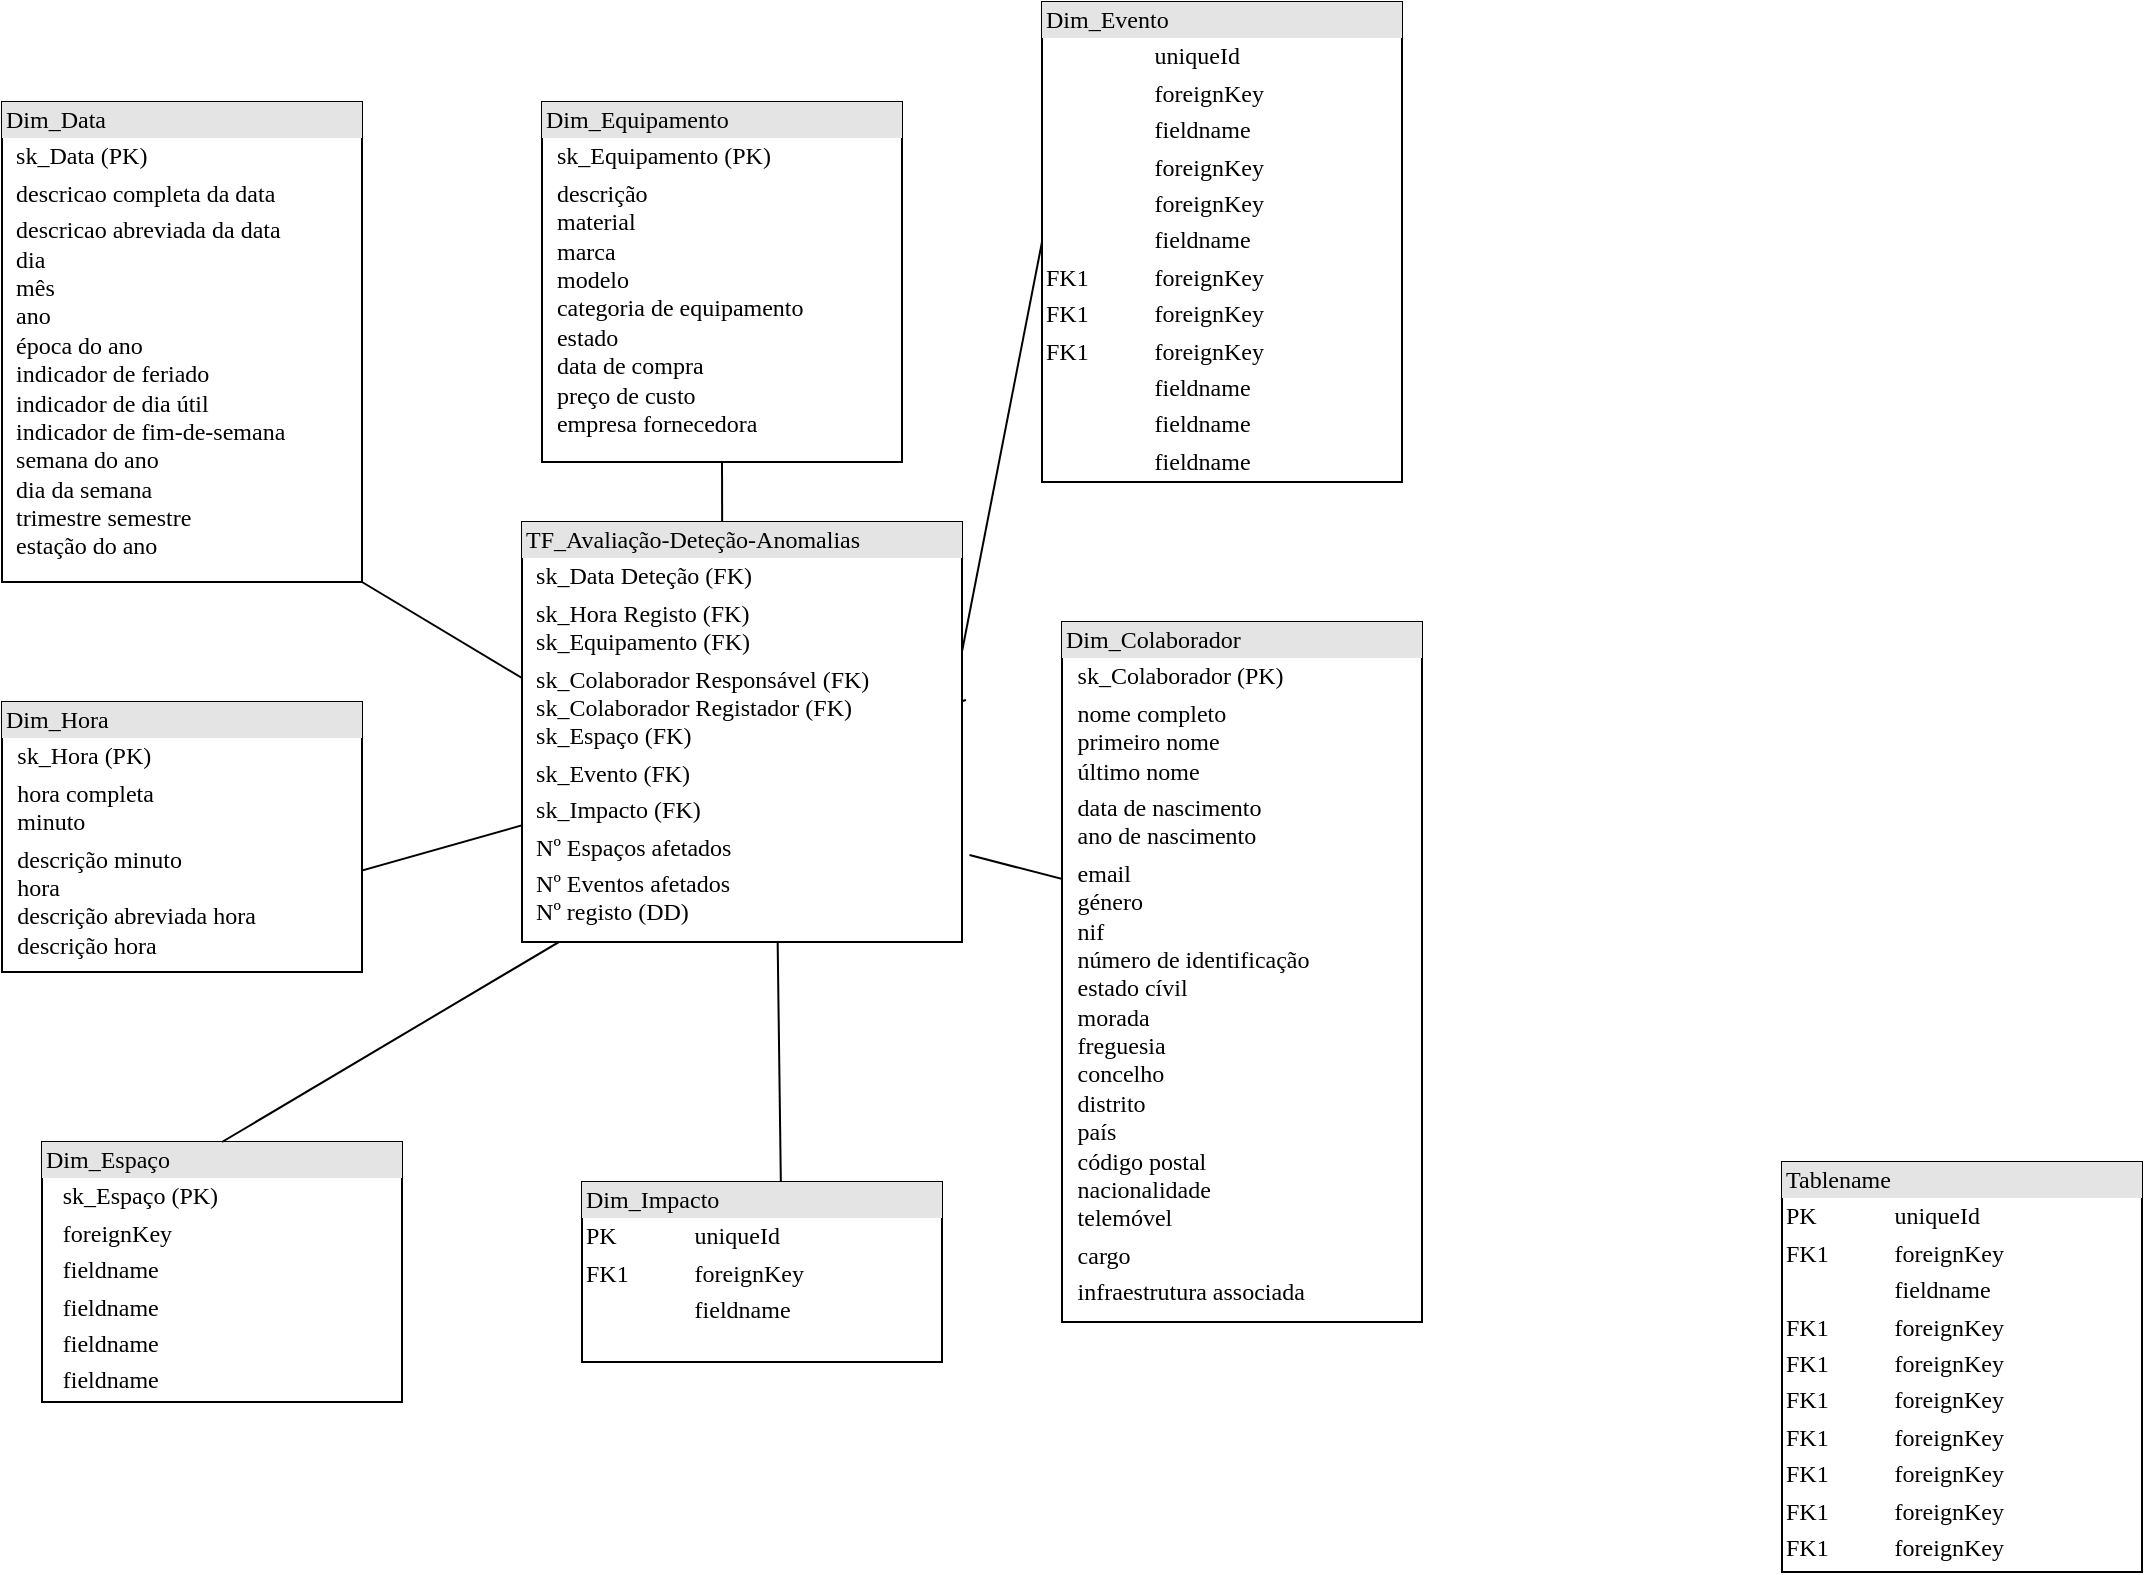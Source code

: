 <mxfile version="20.7.4" type="github">
  <diagram name="Page-1" id="2ca16b54-16f6-2749-3443-fa8db7711227">
    <mxGraphModel dx="596" dy="731" grid="1" gridSize="10" guides="1" tooltips="1" connect="1" arrows="1" fold="1" page="1" pageScale="1" pageWidth="1100" pageHeight="850" background="none" math="0" shadow="0">
      <root>
        <mxCell id="0" />
        <mxCell id="1" parent="0" />
        <mxCell id="2ed32ef02a7f4228-3" value="&lt;div style=&quot;box-sizing: border-box ; width: 100% ; background: #e4e4e4 ; padding: 2px&quot;&gt;Dim_Equipamento&lt;/div&gt;&lt;table style=&quot;width: 100% ; font-size: 1em&quot; cellpadding=&quot;2&quot; cellspacing=&quot;0&quot;&gt;&lt;tbody&gt;&lt;tr&gt;&lt;td&gt;&lt;br&gt;&lt;/td&gt;&lt;td&gt;sk_Equipamento (PK)&lt;/td&gt;&lt;/tr&gt;&lt;tr&gt;&lt;td&gt;&lt;br&gt;&lt;/td&gt;&lt;td&gt;descrição&lt;br&gt;material&lt;br&gt;marca&lt;br&gt;modelo&lt;br&gt;categoria de equipamento&lt;br&gt;estado&lt;br&gt;data de compra&lt;br&gt;preço de custo&lt;br&gt;empresa fornecedora&lt;/td&gt;&lt;/tr&gt;&lt;tr&gt;&lt;td&gt;&lt;/td&gt;&lt;td&gt;&lt;br&gt;&lt;/td&gt;&lt;/tr&gt;&lt;tr&gt;&lt;td&gt;&lt;br&gt;&lt;/td&gt;&lt;td&gt;&lt;br&gt;&lt;/td&gt;&lt;/tr&gt;&lt;/tbody&gt;&lt;/table&gt;" style="verticalAlign=top;align=left;overflow=fill;html=1;rounded=0;shadow=0;comic=0;labelBackgroundColor=none;strokeWidth=1;fontFamily=Verdana;fontSize=12" parent="1" vertex="1">
          <mxGeometry x="330" y="90" width="180" height="180" as="geometry" />
        </mxCell>
        <mxCell id="2ed32ef02a7f4228-6" value="&lt;div style=&quot;box-sizing: border-box ; width: 100% ; background: #e4e4e4 ; padding: 2px&quot;&gt;Tablename&lt;/div&gt;&lt;table style=&quot;width: 100% ; font-size: 1em&quot; cellpadding=&quot;2&quot; cellspacing=&quot;0&quot;&gt;&lt;tbody&gt;&lt;tr&gt;&lt;td&gt;PK&lt;/td&gt;&lt;td&gt;uniqueId&lt;/td&gt;&lt;/tr&gt;&lt;tr&gt;&lt;td&gt;FK1&lt;/td&gt;&lt;td&gt;foreignKey&lt;/td&gt;&lt;/tr&gt;&lt;tr&gt;&lt;td&gt;&lt;/td&gt;&lt;td&gt;fieldname&lt;/td&gt;&lt;/tr&gt;&lt;tr&gt;&lt;td&gt;FK1&lt;br&gt;&lt;/td&gt;&lt;td&gt;foreignKey&lt;br&gt;&lt;/td&gt;&lt;/tr&gt;&lt;tr&gt;&lt;td&gt;FK1&lt;br&gt;&lt;/td&gt;&lt;td&gt;foreignKey&lt;br&gt;&lt;/td&gt;&lt;/tr&gt;&lt;tr&gt;&lt;td&gt;FK1&lt;br&gt;&lt;/td&gt;&lt;td&gt;foreignKey&lt;br&gt;&lt;/td&gt;&lt;/tr&gt;&lt;tr&gt;&lt;td&gt;FK1&lt;br&gt;&lt;/td&gt;&lt;td&gt;foreignKey&lt;br&gt;&lt;/td&gt;&lt;/tr&gt;&lt;tr&gt;&lt;td&gt;FK1&lt;br&gt;&lt;/td&gt;&lt;td&gt;foreignKey&lt;br&gt;&lt;/td&gt;&lt;/tr&gt;&lt;tr&gt;&lt;td&gt;FK1&lt;br&gt;&lt;/td&gt;&lt;td&gt;foreignKey&lt;br&gt;&lt;/td&gt;&lt;/tr&gt;&lt;tr&gt;&lt;td&gt;FK1&lt;br&gt;&lt;/td&gt;&lt;td&gt;foreignKey&lt;br&gt;&lt;/td&gt;&lt;/tr&gt;&lt;/tbody&gt;&lt;/table&gt;" style="verticalAlign=top;align=left;overflow=fill;html=1;rounded=0;shadow=0;comic=0;labelBackgroundColor=none;strokeWidth=1;fontFamily=Verdana;fontSize=12" parent="1" vertex="1">
          <mxGeometry x="950" y="620" width="180" height="205" as="geometry" />
        </mxCell>
        <mxCell id="2ed32ef02a7f4228-7" value="&lt;div style=&quot;box-sizing: border-box ; width: 100% ; background: #e4e4e4 ; padding: 2px&quot;&gt;Dim_Data&lt;/div&gt;&lt;table style=&quot;width: 100% ; font-size: 1em&quot; cellpadding=&quot;2&quot; cellspacing=&quot;0&quot;&gt;&lt;tbody&gt;&lt;tr&gt;&lt;td&gt;&lt;br&gt;&lt;/td&gt;&lt;td&gt;sk_Data (PK)&lt;/td&gt;&lt;/tr&gt;&lt;tr&gt;&lt;td&gt;&lt;br&gt;&lt;/td&gt;&lt;td&gt;descricao completa da data&lt;/td&gt;&lt;/tr&gt;&lt;tr&gt;&lt;td&gt;&lt;/td&gt;&lt;td&gt;descricao abreviada da data&lt;br&gt;dia&lt;br&gt;mês&lt;br&gt;ano&lt;br&gt;época do ano&lt;br&gt;indicador de feriado&lt;br&gt;indicador de dia útil&lt;br&gt;indicador de fim-de-semana&lt;br&gt;semana do ano&lt;br&gt;dia da semana&lt;br&gt;trimestre semestre&lt;br&gt;estação do ano&lt;br&gt;&lt;/td&gt;&lt;/tr&gt;&lt;tr&gt;&lt;td&gt;&lt;br&gt;&lt;/td&gt;&lt;td&gt;&lt;br&gt;&lt;/td&gt;&lt;/tr&gt;&lt;tr&gt;&lt;td&gt;&lt;br&gt;&lt;/td&gt;&lt;td&gt;&lt;br&gt;&lt;/td&gt;&lt;/tr&gt;&lt;/tbody&gt;&lt;/table&gt;" style="verticalAlign=top;align=left;overflow=fill;html=1;rounded=0;shadow=0;comic=0;labelBackgroundColor=none;strokeWidth=1;fontFamily=Verdana;fontSize=12" parent="1" vertex="1">
          <mxGeometry x="60" y="90" width="180" height="240" as="geometry" />
        </mxCell>
        <mxCell id="2ed32ef02a7f4228-10" value="&lt;div style=&quot;box-sizing: border-box ; width: 100% ; background: #e4e4e4 ; padding: 2px&quot;&gt;Dim_Evento&lt;/div&gt;&lt;table style=&quot;width: 100% ; font-size: 1em&quot; cellpadding=&quot;2&quot; cellspacing=&quot;0&quot;&gt;&lt;tbody&gt;&lt;tr&gt;&lt;td&gt;&lt;br&gt;&lt;/td&gt;&lt;td&gt;uniqueId&lt;/td&gt;&lt;/tr&gt;&lt;tr&gt;&lt;td&gt;&lt;br&gt;&lt;/td&gt;&lt;td&gt;foreignKey&lt;/td&gt;&lt;/tr&gt;&lt;tr&gt;&lt;td&gt;&lt;/td&gt;&lt;td&gt;fieldname&lt;/td&gt;&lt;/tr&gt;&lt;tr&gt;&lt;td&gt;&lt;br&gt;&lt;/td&gt;&lt;td&gt;foreignKey&lt;br&gt;&lt;/td&gt;&lt;/tr&gt;&lt;tr&gt;&lt;td&gt;&lt;br&gt;&lt;/td&gt;&lt;td&gt;foreignKey&lt;br&gt;&lt;/td&gt;&lt;/tr&gt;&lt;tr&gt;&lt;td&gt;&lt;br&gt;&lt;/td&gt;&lt;td&gt;fieldname&lt;br&gt;&lt;/td&gt;&lt;/tr&gt;&lt;tr&gt;&lt;td&gt;FK1&lt;br&gt;&lt;/td&gt;&lt;td&gt;foreignKey&lt;br&gt;&lt;/td&gt;&lt;/tr&gt;&lt;tr&gt;&lt;td&gt;FK1&lt;br&gt;&lt;/td&gt;&lt;td&gt;foreignKey&lt;br&gt;&lt;/td&gt;&lt;/tr&gt;&lt;tr&gt;&lt;td&gt;FK1&lt;br&gt;&lt;/td&gt;&lt;td&gt;foreignKey&lt;br&gt;&lt;/td&gt;&lt;/tr&gt;&lt;tr&gt;&lt;td&gt;&lt;br&gt;&lt;/td&gt;&lt;td&gt;fieldname&lt;br&gt;&lt;/td&gt;&lt;/tr&gt;&lt;tr&gt;&lt;td&gt;&lt;br&gt;&lt;/td&gt;&lt;td&gt;fieldname&lt;br&gt;&lt;/td&gt;&lt;/tr&gt;&lt;tr&gt;&lt;td&gt;&lt;br&gt;&lt;/td&gt;&lt;td&gt;fieldname&lt;br&gt;&lt;/td&gt;&lt;/tr&gt;&lt;/tbody&gt;&lt;/table&gt;" style="verticalAlign=top;align=left;overflow=fill;html=1;rounded=0;shadow=0;comic=0;labelBackgroundColor=none;strokeWidth=1;fontFamily=Verdana;fontSize=12" parent="1" vertex="1">
          <mxGeometry x="580" y="40" width="180" height="240" as="geometry" />
        </mxCell>
        <mxCell id="2ed32ef02a7f4228-12" value="&lt;div style=&quot;box-sizing: border-box ; width: 100% ; background: #e4e4e4 ; padding: 2px&quot;&gt;Dim_Espaço&lt;/div&gt;&lt;table style=&quot;width: 100% ; font-size: 1em&quot; cellpadding=&quot;2&quot; cellspacing=&quot;0&quot;&gt;&lt;tbody&gt;&lt;tr&gt;&lt;td&gt;&lt;br&gt;&lt;/td&gt;&lt;td&gt;sk_Espaço (PK)&lt;/td&gt;&lt;/tr&gt;&lt;tr&gt;&lt;td&gt;&lt;br&gt;&lt;/td&gt;&lt;td&gt;foreignKey&lt;/td&gt;&lt;/tr&gt;&lt;tr&gt;&lt;td&gt;&lt;/td&gt;&lt;td&gt;fieldname&lt;/td&gt;&lt;/tr&gt;&lt;tr&gt;&lt;td&gt;&lt;br&gt;&lt;/td&gt;&lt;td&gt;fieldname&lt;br&gt;&lt;/td&gt;&lt;/tr&gt;&lt;tr&gt;&lt;td&gt;&lt;br&gt;&lt;/td&gt;&lt;td&gt;fieldname&lt;br&gt;&lt;/td&gt;&lt;/tr&gt;&lt;tr&gt;&lt;td&gt;&lt;br&gt;&lt;/td&gt;&lt;td&gt;fieldname&lt;br&gt;&lt;/td&gt;&lt;/tr&gt;&lt;/tbody&gt;&lt;/table&gt;" style="verticalAlign=top;align=left;overflow=fill;html=1;rounded=0;shadow=0;comic=0;labelBackgroundColor=none;strokeWidth=1;fontFamily=Verdana;fontSize=12" parent="1" vertex="1">
          <mxGeometry x="80" y="610" width="180" height="130" as="geometry" />
        </mxCell>
        <mxCell id="zX2zO4BhKLjMzIpg4-RI-2" value="" style="endArrow=none;html=1;rounded=0;fontSize=12;startSize=14;endSize=14;sourcePerimeterSpacing=8;targetPerimeterSpacing=8;curved=1;exitX=1;exitY=1;exitDx=0;exitDy=0;entryX=1;entryY=1;entryDx=0;entryDy=0;" edge="1" parent="1" source="2ed32ef02a7f4228-8" target="2ed32ef02a7f4228-7">
          <mxGeometry width="50" height="50" relative="1" as="geometry">
            <mxPoint x="340" y="370" as="sourcePoint" />
            <mxPoint x="200" y="250" as="targetPoint" />
          </mxGeometry>
        </mxCell>
        <mxCell id="zX2zO4BhKLjMzIpg4-RI-5" value="" style="endArrow=none;html=1;rounded=0;fontSize=12;startSize=14;endSize=14;sourcePerimeterSpacing=8;targetPerimeterSpacing=8;curved=1;exitX=0.455;exitY=0.05;exitDx=0;exitDy=0;exitPerimeter=0;entryX=0.5;entryY=1;entryDx=0;entryDy=0;" edge="1" parent="1" source="2ed32ef02a7f4228-8" target="2ed32ef02a7f4228-3">
          <mxGeometry width="50" height="50" relative="1" as="geometry">
            <mxPoint x="420" y="270" as="sourcePoint" />
            <mxPoint x="470" y="220" as="targetPoint" />
          </mxGeometry>
        </mxCell>
        <mxCell id="zX2zO4BhKLjMzIpg4-RI-8" value="" style="endArrow=none;html=1;rounded=0;fontSize=12;startSize=14;endSize=14;sourcePerimeterSpacing=8;targetPerimeterSpacing=8;curved=1;exitX=0.5;exitY=0;exitDx=0;exitDy=0;entryX=0.727;entryY=0.6;entryDx=0;entryDy=0;entryPerimeter=0;" edge="1" parent="1" source="2ed32ef02a7f4228-12" target="2ed32ef02a7f4228-8">
          <mxGeometry width="50" height="50" relative="1" as="geometry">
            <mxPoint x="125" y="590" as="sourcePoint" />
            <mxPoint x="240" y="540" as="targetPoint" />
          </mxGeometry>
        </mxCell>
        <mxCell id="zX2zO4BhKLjMzIpg4-RI-9" value="" style="endArrow=none;html=1;rounded=0;fontSize=12;startSize=14;endSize=14;sourcePerimeterSpacing=8;targetPerimeterSpacing=8;curved=1;exitX=0.955;exitY=0.55;exitDx=0;exitDy=0;exitPerimeter=0;entryX=0;entryY=0.5;entryDx=0;entryDy=0;" edge="1" parent="1" source="2ed32ef02a7f4228-8" target="2ed32ef02a7f4228-10">
          <mxGeometry width="50" height="50" relative="1" as="geometry">
            <mxPoint x="560" y="425" as="sourcePoint" />
            <mxPoint x="721.882" y="400" as="targetPoint" />
          </mxGeometry>
        </mxCell>
        <mxCell id="zX2zO4BhKLjMzIpg4-RI-10" value="" style="endArrow=none;html=1;rounded=0;fontSize=12;startSize=14;endSize=14;sourcePerimeterSpacing=8;targetPerimeterSpacing=8;curved=1;exitX=0;exitY=1;exitDx=0;exitDy=0;entryX=1.009;entryY=0.424;entryDx=0;entryDy=0;entryPerimeter=0;" edge="1" parent="1" source="2ed32ef02a7f4228-11" target="2ed32ef02a7f4228-8">
          <mxGeometry width="50" height="50" relative="1" as="geometry">
            <mxPoint x="230" y="500" as="sourcePoint" />
            <mxPoint x="280" y="450" as="targetPoint" />
          </mxGeometry>
        </mxCell>
        <mxCell id="zX2zO4BhKLjMzIpg4-RI-11" value="" style="endArrow=none;html=1;rounded=0;fontSize=12;startSize=14;endSize=14;sourcePerimeterSpacing=8;targetPerimeterSpacing=8;curved=1;exitX=0.556;exitY=0.556;exitDx=0;exitDy=0;exitPerimeter=0;entryX=0.581;entryY=0.996;entryDx=0;entryDy=0;entryPerimeter=0;" edge="1" parent="1" source="2ed32ef02a7f4228-9" target="2ed32ef02a7f4228-8">
          <mxGeometry width="50" height="50" relative="1" as="geometry">
            <mxPoint x="340" y="590" as="sourcePoint" />
            <mxPoint x="390" y="540" as="targetPoint" />
          </mxGeometry>
        </mxCell>
        <mxCell id="2ed32ef02a7f4228-8" value="&lt;div style=&quot;box-sizing: border-box ; width: 100% ; background: #e4e4e4 ; padding: 2px&quot;&gt;TF_Avaliação-Deteção-Anomalias&lt;/div&gt;&lt;table style=&quot;width: 100% ; font-size: 1em&quot; cellpadding=&quot;2&quot; cellspacing=&quot;0&quot;&gt;&lt;tbody&gt;&lt;tr&gt;&lt;td&gt;&lt;br&gt;&lt;/td&gt;&lt;td&gt;sk_Data Deteção (FK)&lt;/td&gt;&lt;/tr&gt;&lt;tr&gt;&lt;td&gt;&lt;br&gt;&lt;/td&gt;&lt;td&gt;sk_Hora Registo (FK)&lt;br&gt;sk_Equipamento (FK)&lt;/td&gt;&lt;/tr&gt;&lt;tr&gt;&lt;td&gt;&lt;/td&gt;&lt;td&gt;sk_Colaborador Responsável (FK)&lt;br&gt;sk_Colaborador Registador (FK)&lt;br&gt;sk_Espaço (FK)&lt;/td&gt;&lt;/tr&gt;&lt;tr&gt;&lt;td&gt;&lt;br&gt;&lt;/td&gt;&lt;td&gt;sk_Evento (FK)&lt;/td&gt;&lt;/tr&gt;&lt;tr&gt;&lt;td&gt;&lt;br&gt;&lt;/td&gt;&lt;td&gt;sk_Impacto (FK)&lt;/td&gt;&lt;/tr&gt;&lt;tr&gt;&lt;td&gt;&lt;br&gt;&lt;/td&gt;&lt;td&gt;Nº Espaços afetados&lt;/td&gt;&lt;/tr&gt;&lt;tr&gt;&lt;td&gt;&lt;br&gt;&lt;/td&gt;&lt;td&gt;Nº Eventos afetados&lt;br&gt;Nº registo (DD)&lt;/td&gt;&lt;/tr&gt;&lt;tr&gt;&lt;td&gt;&lt;br&gt;&lt;/td&gt;&lt;td&gt;&lt;br&gt;&lt;/td&gt;&lt;/tr&gt;&lt;tr&gt;&lt;td&gt;&lt;br&gt;&lt;/td&gt;&lt;td&gt;&lt;br&gt;&lt;/td&gt;&lt;/tr&gt;&lt;tr&gt;&lt;td&gt;&lt;/td&gt;&lt;td&gt;&lt;br&gt;&lt;/td&gt;&lt;/tr&gt;&lt;tr&gt;&lt;td&gt;&lt;br&gt;&lt;/td&gt;&lt;td&gt;&lt;br&gt;&lt;/td&gt;&lt;/tr&gt;&lt;/tbody&gt;&lt;/table&gt;" style="verticalAlign=top;align=left;overflow=fill;html=1;rounded=0;shadow=0;comic=0;labelBackgroundColor=none;strokeWidth=1;fontFamily=Verdana;fontSize=12" parent="1" vertex="1">
          <mxGeometry x="320" y="300" width="220" height="210" as="geometry" />
        </mxCell>
        <mxCell id="2ed32ef02a7f4228-9" value="&lt;div style=&quot;box-sizing:border-box;width:100%;background:#e4e4e4;padding:2px;&quot;&gt;Dim_Impacto&lt;/div&gt;&lt;table style=&quot;width:100%;font-size:1em;&quot; cellpadding=&quot;2&quot; cellspacing=&quot;0&quot;&gt;&lt;tbody&gt;&lt;tr&gt;&lt;td&gt;PK&lt;/td&gt;&lt;td&gt;uniqueId&lt;/td&gt;&lt;/tr&gt;&lt;tr&gt;&lt;td&gt;FK1&lt;/td&gt;&lt;td&gt;foreignKey&lt;/td&gt;&lt;/tr&gt;&lt;tr&gt;&lt;td&gt;&lt;/td&gt;&lt;td&gt;fieldname&lt;/td&gt;&lt;/tr&gt;&lt;/tbody&gt;&lt;/table&gt;" style="verticalAlign=top;align=left;overflow=fill;html=1;rounded=0;shadow=0;comic=0;labelBackgroundColor=none;strokeWidth=1;fontFamily=Verdana;fontSize=12" parent="1" vertex="1">
          <mxGeometry x="350" y="630" width="180" height="90" as="geometry" />
        </mxCell>
        <mxCell id="2ed32ef02a7f4228-11" value="&lt;div style=&quot;box-sizing:border-box;width:100%;background:#e4e4e4;padding:2px;&quot;&gt;Dim_Hora&lt;/div&gt;&lt;table style=&quot;width:100%;font-size:1em;&quot; cellpadding=&quot;2&quot; cellspacing=&quot;0&quot;&gt;&lt;tbody&gt;&lt;tr&gt;&lt;td&gt;&lt;/td&gt;&lt;td&gt;sk_Hora (PK)&lt;/td&gt;&lt;/tr&gt;&lt;tr&gt;&lt;td&gt;&lt;br&gt;&lt;/td&gt;&lt;td&gt;hora completa&lt;br&gt;minuto&lt;/td&gt;&lt;/tr&gt;&lt;tr&gt;&lt;td&gt;&lt;/td&gt;&lt;td&gt;descrição minuto&lt;br&gt;hora&lt;br&gt;descrição abreviada hora&lt;br&gt;descrição hora&lt;br&gt;&lt;/td&gt;&lt;/tr&gt;&lt;/tbody&gt;&lt;/table&gt;" style="verticalAlign=top;align=left;overflow=fill;html=1;rounded=0;shadow=0;comic=0;labelBackgroundColor=none;strokeWidth=1;fontFamily=Verdana;fontSize=12" parent="1" vertex="1">
          <mxGeometry x="60" y="390" width="180" height="135" as="geometry" />
        </mxCell>
        <mxCell id="zX2zO4BhKLjMzIpg4-RI-15" value="" style="endArrow=none;html=1;rounded=0;fontSize=12;startSize=14;endSize=14;sourcePerimeterSpacing=8;targetPerimeterSpacing=8;curved=1;entryX=1;entryY=0.5;entryDx=0;entryDy=0;exitX=1.017;exitY=0.793;exitDx=0;exitDy=0;exitPerimeter=0;" edge="1" parent="1" source="2ed32ef02a7f4228-8" target="2ed32ef02a7f4228-2">
          <mxGeometry x="1" y="14" width="50" height="50" relative="1" as="geometry">
            <mxPoint x="540" y="500" as="sourcePoint" />
            <mxPoint x="580" y="630" as="targetPoint" />
            <mxPoint x="-4" y="14" as="offset" />
          </mxGeometry>
        </mxCell>
        <mxCell id="2ed32ef02a7f4228-2" value="&lt;div style=&quot;box-sizing: border-box ; width: 100% ; background: #e4e4e4 ; padding: 2px&quot;&gt;Dim_Colaborador&lt;/div&gt;&lt;table style=&quot;width: 100% ; font-size: 1em&quot; cellpadding=&quot;2&quot; cellspacing=&quot;0&quot;&gt;&lt;tbody&gt;&lt;tr&gt;&lt;td&gt;&lt;br&gt;&lt;/td&gt;&lt;td&gt;sk_Colaborador (PK)&lt;/td&gt;&lt;/tr&gt;&lt;tr&gt;&lt;td&gt;&lt;br&gt;&lt;/td&gt;&lt;td&gt;nome completo&lt;br&gt;primeiro nome&lt;br&gt;último nome&lt;/td&gt;&lt;/tr&gt;&lt;tr&gt;&lt;td&gt;&lt;/td&gt;&lt;td&gt;data de nascimento&lt;br&gt;ano de nascimento&lt;/td&gt;&lt;/tr&gt;&lt;tr&gt;&lt;td&gt;&lt;br&gt;&lt;/td&gt;&lt;td&gt;email&lt;br&gt;género&lt;br&gt;nif&lt;br&gt;número de identificação&lt;br&gt;estado cívil&lt;br&gt;morada&lt;br&gt;freguesia&lt;br&gt;concelho&lt;br&gt;distrito&lt;br&gt;país&lt;br&gt;código postal&lt;br&gt;nacionalidade&lt;br&gt;telemóvel&lt;/td&gt;&lt;/tr&gt;&lt;tr&gt;&lt;td&gt;&lt;br&gt;&lt;/td&gt;&lt;td&gt;cargo&lt;/td&gt;&lt;/tr&gt;&lt;tr&gt;&lt;td&gt;&lt;br&gt;&lt;/td&gt;&lt;td&gt;infraestrutura associada&lt;/td&gt;&lt;/tr&gt;&lt;/tbody&gt;&lt;/table&gt;" style="verticalAlign=top;align=left;overflow=fill;html=1;rounded=0;shadow=0;comic=0;labelBackgroundColor=none;strokeWidth=1;fontFamily=Verdana;fontSize=12" parent="1" vertex="1">
          <mxGeometry x="590" y="350" width="180" height="350" as="geometry" />
        </mxCell>
      </root>
    </mxGraphModel>
  </diagram>
</mxfile>
